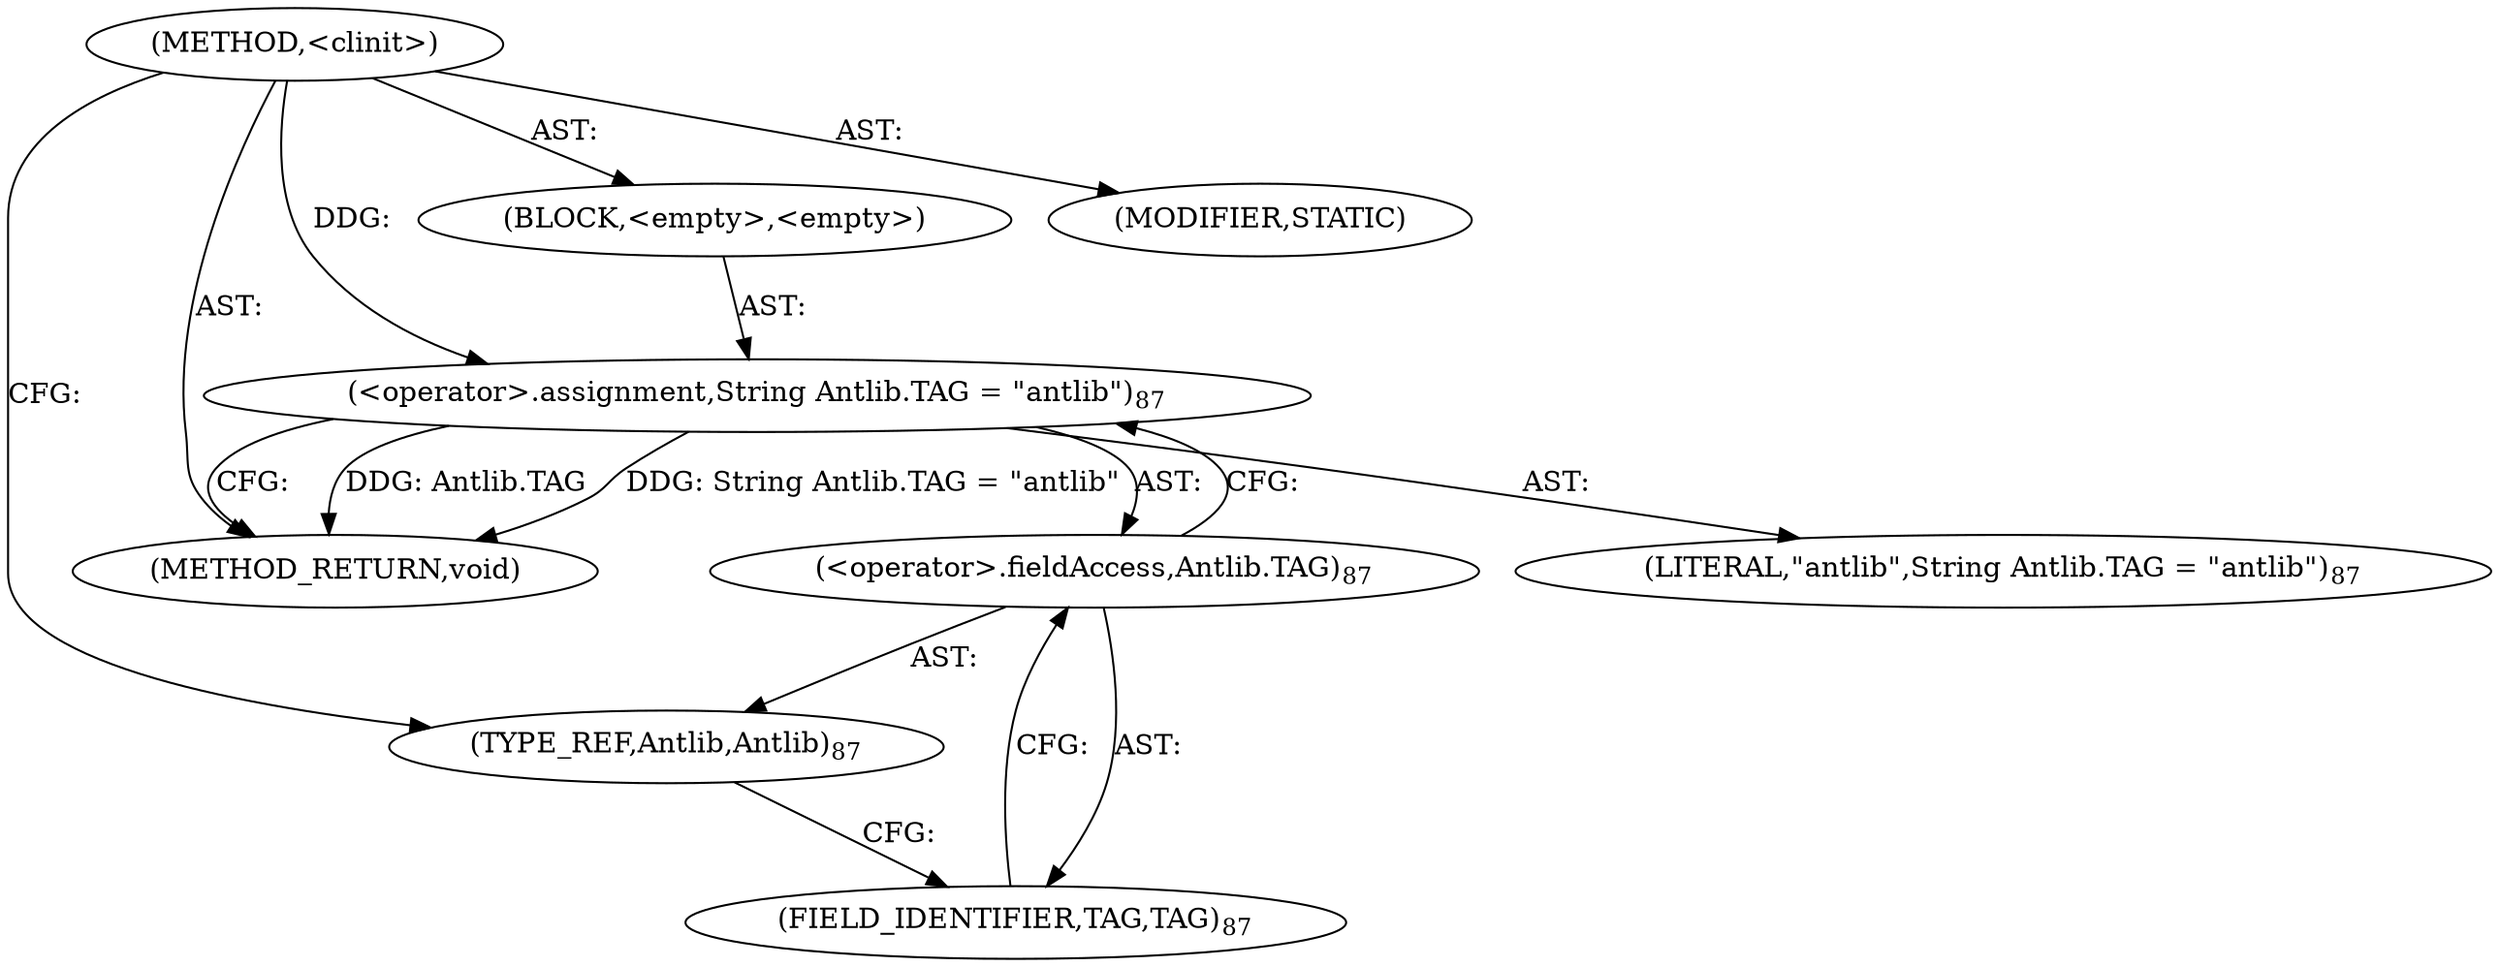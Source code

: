 digraph "&lt;clinit&gt;" {  
"111669149703" [label = <(METHOD,&lt;clinit&gt;)> ]
"25769803795" [label = <(BLOCK,&lt;empty&gt;,&lt;empty&gt;)> ]
"30064771164" [label = <(&lt;operator&gt;.assignment,String Antlib.TAG = &quot;antlib&quot;)<SUB>87</SUB>> ]
"30064771165" [label = <(&lt;operator&gt;.fieldAccess,Antlib.TAG)<SUB>87</SUB>> ]
"180388626437" [label = <(TYPE_REF,Antlib,Antlib)<SUB>87</SUB>> ]
"55834574862" [label = <(FIELD_IDENTIFIER,TAG,TAG)<SUB>87</SUB>> ]
"90194313226" [label = <(LITERAL,&quot;antlib&quot;,String Antlib.TAG = &quot;antlib&quot;)<SUB>87</SUB>> ]
"133143986195" [label = <(MODIFIER,STATIC)> ]
"128849018887" [label = <(METHOD_RETURN,void)> ]
  "111669149703" -> "25769803795"  [ label = "AST: "] 
  "111669149703" -> "133143986195"  [ label = "AST: "] 
  "111669149703" -> "128849018887"  [ label = "AST: "] 
  "25769803795" -> "30064771164"  [ label = "AST: "] 
  "30064771164" -> "30064771165"  [ label = "AST: "] 
  "30064771164" -> "90194313226"  [ label = "AST: "] 
  "30064771165" -> "180388626437"  [ label = "AST: "] 
  "30064771165" -> "55834574862"  [ label = "AST: "] 
  "30064771164" -> "128849018887"  [ label = "CFG: "] 
  "30064771165" -> "30064771164"  [ label = "CFG: "] 
  "180388626437" -> "55834574862"  [ label = "CFG: "] 
  "55834574862" -> "30064771165"  [ label = "CFG: "] 
  "111669149703" -> "180388626437"  [ label = "CFG: "] 
  "30064771164" -> "128849018887"  [ label = "DDG: Antlib.TAG"] 
  "30064771164" -> "128849018887"  [ label = "DDG: String Antlib.TAG = &quot;antlib&quot;"] 
  "111669149703" -> "30064771164"  [ label = "DDG: "] 
}
